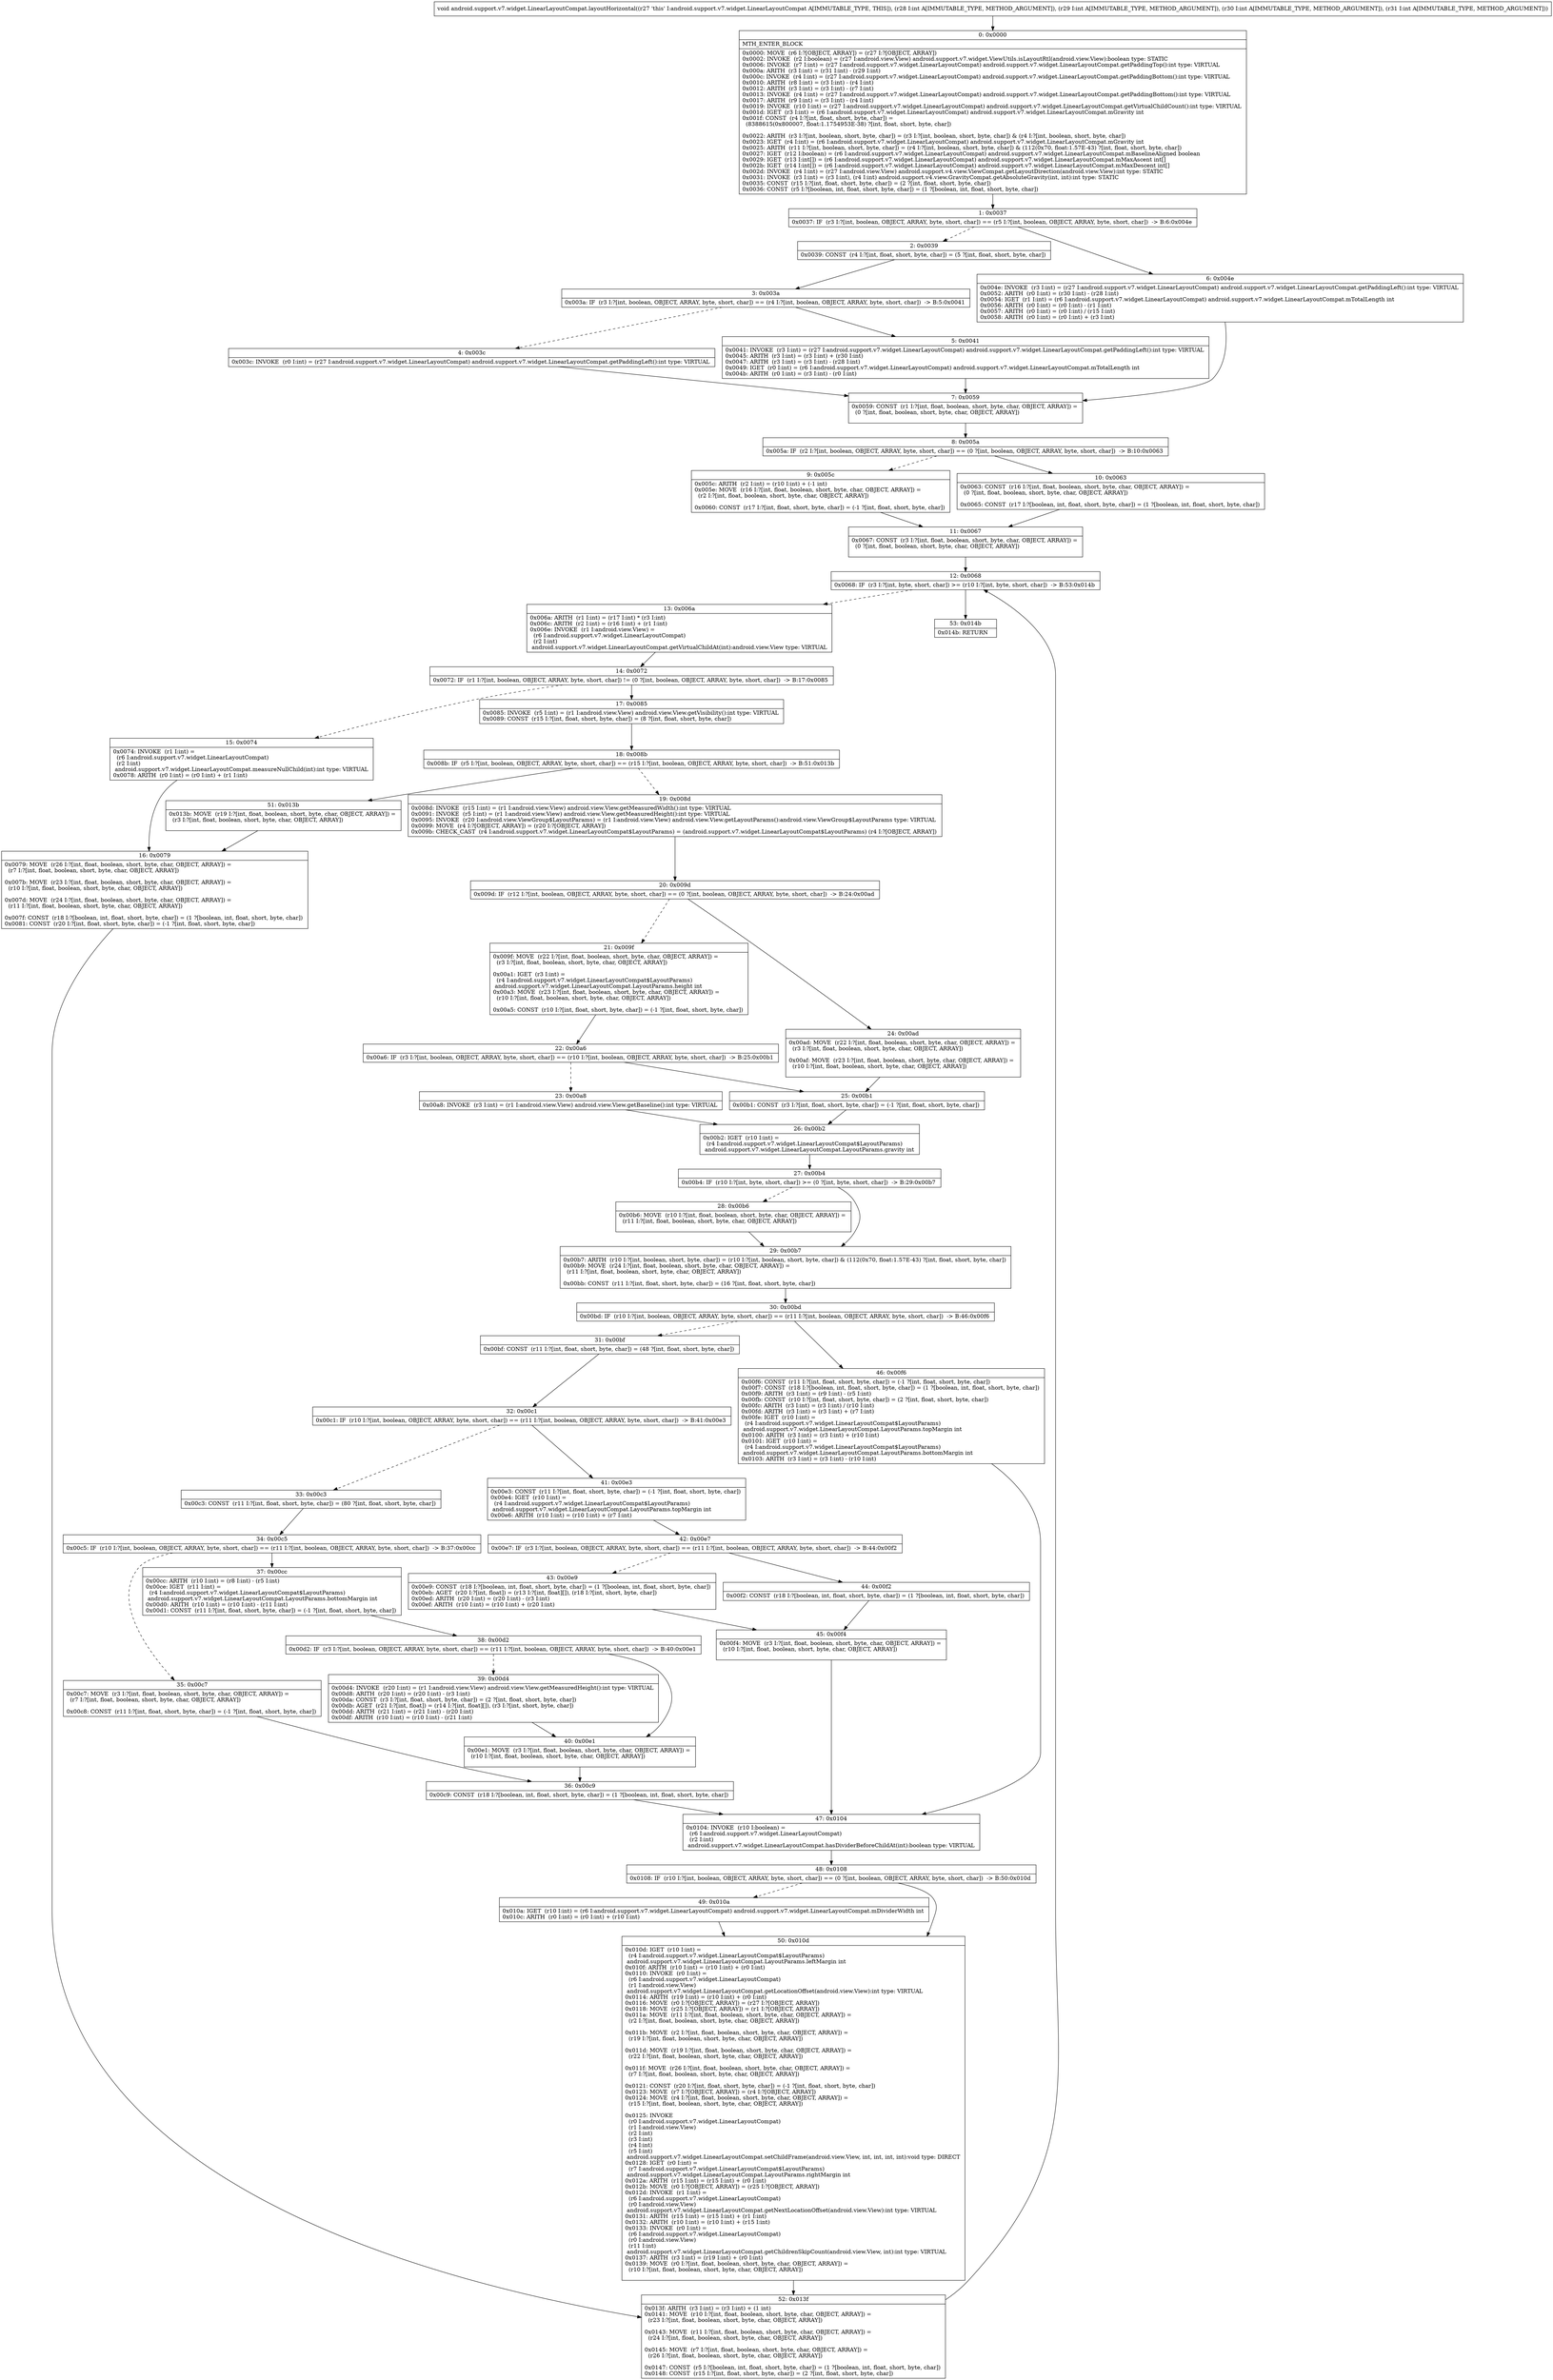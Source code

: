 digraph "CFG forandroid.support.v7.widget.LinearLayoutCompat.layoutHorizontal(IIII)V" {
Node_0 [shape=record,label="{0\:\ 0x0000|MTH_ENTER_BLOCK\l|0x0000: MOVE  (r6 I:?[OBJECT, ARRAY]) = (r27 I:?[OBJECT, ARRAY]) \l0x0002: INVOKE  (r2 I:boolean) = (r27 I:android.view.View) android.support.v7.widget.ViewUtils.isLayoutRtl(android.view.View):boolean type: STATIC \l0x0006: INVOKE  (r7 I:int) = (r27 I:android.support.v7.widget.LinearLayoutCompat) android.support.v7.widget.LinearLayoutCompat.getPaddingTop():int type: VIRTUAL \l0x000a: ARITH  (r3 I:int) = (r31 I:int) \- (r29 I:int) \l0x000c: INVOKE  (r4 I:int) = (r27 I:android.support.v7.widget.LinearLayoutCompat) android.support.v7.widget.LinearLayoutCompat.getPaddingBottom():int type: VIRTUAL \l0x0010: ARITH  (r8 I:int) = (r3 I:int) \- (r4 I:int) \l0x0012: ARITH  (r3 I:int) = (r3 I:int) \- (r7 I:int) \l0x0013: INVOKE  (r4 I:int) = (r27 I:android.support.v7.widget.LinearLayoutCompat) android.support.v7.widget.LinearLayoutCompat.getPaddingBottom():int type: VIRTUAL \l0x0017: ARITH  (r9 I:int) = (r3 I:int) \- (r4 I:int) \l0x0019: INVOKE  (r10 I:int) = (r27 I:android.support.v7.widget.LinearLayoutCompat) android.support.v7.widget.LinearLayoutCompat.getVirtualChildCount():int type: VIRTUAL \l0x001d: IGET  (r3 I:int) = (r6 I:android.support.v7.widget.LinearLayoutCompat) android.support.v7.widget.LinearLayoutCompat.mGravity int \l0x001f: CONST  (r4 I:?[int, float, short, byte, char]) = \l  (8388615(0x800007, float:1.1754953E\-38) ?[int, float, short, byte, char])\l \l0x0022: ARITH  (r3 I:?[int, boolean, short, byte, char]) = (r3 I:?[int, boolean, short, byte, char]) & (r4 I:?[int, boolean, short, byte, char]) \l0x0023: IGET  (r4 I:int) = (r6 I:android.support.v7.widget.LinearLayoutCompat) android.support.v7.widget.LinearLayoutCompat.mGravity int \l0x0025: ARITH  (r11 I:?[int, boolean, short, byte, char]) = (r4 I:?[int, boolean, short, byte, char]) & (112(0x70, float:1.57E\-43) ?[int, float, short, byte, char]) \l0x0027: IGET  (r12 I:boolean) = (r6 I:android.support.v7.widget.LinearLayoutCompat) android.support.v7.widget.LinearLayoutCompat.mBaselineAligned boolean \l0x0029: IGET  (r13 I:int[]) = (r6 I:android.support.v7.widget.LinearLayoutCompat) android.support.v7.widget.LinearLayoutCompat.mMaxAscent int[] \l0x002b: IGET  (r14 I:int[]) = (r6 I:android.support.v7.widget.LinearLayoutCompat) android.support.v7.widget.LinearLayoutCompat.mMaxDescent int[] \l0x002d: INVOKE  (r4 I:int) = (r27 I:android.view.View) android.support.v4.view.ViewCompat.getLayoutDirection(android.view.View):int type: STATIC \l0x0031: INVOKE  (r3 I:int) = (r3 I:int), (r4 I:int) android.support.v4.view.GravityCompat.getAbsoluteGravity(int, int):int type: STATIC \l0x0035: CONST  (r15 I:?[int, float, short, byte, char]) = (2 ?[int, float, short, byte, char]) \l0x0036: CONST  (r5 I:?[boolean, int, float, short, byte, char]) = (1 ?[boolean, int, float, short, byte, char]) \l}"];
Node_1 [shape=record,label="{1\:\ 0x0037|0x0037: IF  (r3 I:?[int, boolean, OBJECT, ARRAY, byte, short, char]) == (r5 I:?[int, boolean, OBJECT, ARRAY, byte, short, char])  \-\> B:6:0x004e \l}"];
Node_2 [shape=record,label="{2\:\ 0x0039|0x0039: CONST  (r4 I:?[int, float, short, byte, char]) = (5 ?[int, float, short, byte, char]) \l}"];
Node_3 [shape=record,label="{3\:\ 0x003a|0x003a: IF  (r3 I:?[int, boolean, OBJECT, ARRAY, byte, short, char]) == (r4 I:?[int, boolean, OBJECT, ARRAY, byte, short, char])  \-\> B:5:0x0041 \l}"];
Node_4 [shape=record,label="{4\:\ 0x003c|0x003c: INVOKE  (r0 I:int) = (r27 I:android.support.v7.widget.LinearLayoutCompat) android.support.v7.widget.LinearLayoutCompat.getPaddingLeft():int type: VIRTUAL \l}"];
Node_5 [shape=record,label="{5\:\ 0x0041|0x0041: INVOKE  (r3 I:int) = (r27 I:android.support.v7.widget.LinearLayoutCompat) android.support.v7.widget.LinearLayoutCompat.getPaddingLeft():int type: VIRTUAL \l0x0045: ARITH  (r3 I:int) = (r3 I:int) + (r30 I:int) \l0x0047: ARITH  (r3 I:int) = (r3 I:int) \- (r28 I:int) \l0x0049: IGET  (r0 I:int) = (r6 I:android.support.v7.widget.LinearLayoutCompat) android.support.v7.widget.LinearLayoutCompat.mTotalLength int \l0x004b: ARITH  (r0 I:int) = (r3 I:int) \- (r0 I:int) \l}"];
Node_6 [shape=record,label="{6\:\ 0x004e|0x004e: INVOKE  (r3 I:int) = (r27 I:android.support.v7.widget.LinearLayoutCompat) android.support.v7.widget.LinearLayoutCompat.getPaddingLeft():int type: VIRTUAL \l0x0052: ARITH  (r0 I:int) = (r30 I:int) \- (r28 I:int) \l0x0054: IGET  (r1 I:int) = (r6 I:android.support.v7.widget.LinearLayoutCompat) android.support.v7.widget.LinearLayoutCompat.mTotalLength int \l0x0056: ARITH  (r0 I:int) = (r0 I:int) \- (r1 I:int) \l0x0057: ARITH  (r0 I:int) = (r0 I:int) \/ (r15 I:int) \l0x0058: ARITH  (r0 I:int) = (r0 I:int) + (r3 I:int) \l}"];
Node_7 [shape=record,label="{7\:\ 0x0059|0x0059: CONST  (r1 I:?[int, float, boolean, short, byte, char, OBJECT, ARRAY]) = \l  (0 ?[int, float, boolean, short, byte, char, OBJECT, ARRAY])\l \l}"];
Node_8 [shape=record,label="{8\:\ 0x005a|0x005a: IF  (r2 I:?[int, boolean, OBJECT, ARRAY, byte, short, char]) == (0 ?[int, boolean, OBJECT, ARRAY, byte, short, char])  \-\> B:10:0x0063 \l}"];
Node_9 [shape=record,label="{9\:\ 0x005c|0x005c: ARITH  (r2 I:int) = (r10 I:int) + (\-1 int) \l0x005e: MOVE  (r16 I:?[int, float, boolean, short, byte, char, OBJECT, ARRAY]) = \l  (r2 I:?[int, float, boolean, short, byte, char, OBJECT, ARRAY])\l \l0x0060: CONST  (r17 I:?[int, float, short, byte, char]) = (\-1 ?[int, float, short, byte, char]) \l}"];
Node_10 [shape=record,label="{10\:\ 0x0063|0x0063: CONST  (r16 I:?[int, float, boolean, short, byte, char, OBJECT, ARRAY]) = \l  (0 ?[int, float, boolean, short, byte, char, OBJECT, ARRAY])\l \l0x0065: CONST  (r17 I:?[boolean, int, float, short, byte, char]) = (1 ?[boolean, int, float, short, byte, char]) \l}"];
Node_11 [shape=record,label="{11\:\ 0x0067|0x0067: CONST  (r3 I:?[int, float, boolean, short, byte, char, OBJECT, ARRAY]) = \l  (0 ?[int, float, boolean, short, byte, char, OBJECT, ARRAY])\l \l}"];
Node_12 [shape=record,label="{12\:\ 0x0068|0x0068: IF  (r3 I:?[int, byte, short, char]) \>= (r10 I:?[int, byte, short, char])  \-\> B:53:0x014b \l}"];
Node_13 [shape=record,label="{13\:\ 0x006a|0x006a: ARITH  (r1 I:int) = (r17 I:int) * (r3 I:int) \l0x006c: ARITH  (r2 I:int) = (r16 I:int) + (r1 I:int) \l0x006e: INVOKE  (r1 I:android.view.View) = \l  (r6 I:android.support.v7.widget.LinearLayoutCompat)\l  (r2 I:int)\l android.support.v7.widget.LinearLayoutCompat.getVirtualChildAt(int):android.view.View type: VIRTUAL \l}"];
Node_14 [shape=record,label="{14\:\ 0x0072|0x0072: IF  (r1 I:?[int, boolean, OBJECT, ARRAY, byte, short, char]) != (0 ?[int, boolean, OBJECT, ARRAY, byte, short, char])  \-\> B:17:0x0085 \l}"];
Node_15 [shape=record,label="{15\:\ 0x0074|0x0074: INVOKE  (r1 I:int) = \l  (r6 I:android.support.v7.widget.LinearLayoutCompat)\l  (r2 I:int)\l android.support.v7.widget.LinearLayoutCompat.measureNullChild(int):int type: VIRTUAL \l0x0078: ARITH  (r0 I:int) = (r0 I:int) + (r1 I:int) \l}"];
Node_16 [shape=record,label="{16\:\ 0x0079|0x0079: MOVE  (r26 I:?[int, float, boolean, short, byte, char, OBJECT, ARRAY]) = \l  (r7 I:?[int, float, boolean, short, byte, char, OBJECT, ARRAY])\l \l0x007b: MOVE  (r23 I:?[int, float, boolean, short, byte, char, OBJECT, ARRAY]) = \l  (r10 I:?[int, float, boolean, short, byte, char, OBJECT, ARRAY])\l \l0x007d: MOVE  (r24 I:?[int, float, boolean, short, byte, char, OBJECT, ARRAY]) = \l  (r11 I:?[int, float, boolean, short, byte, char, OBJECT, ARRAY])\l \l0x007f: CONST  (r18 I:?[boolean, int, float, short, byte, char]) = (1 ?[boolean, int, float, short, byte, char]) \l0x0081: CONST  (r20 I:?[int, float, short, byte, char]) = (\-1 ?[int, float, short, byte, char]) \l}"];
Node_17 [shape=record,label="{17\:\ 0x0085|0x0085: INVOKE  (r5 I:int) = (r1 I:android.view.View) android.view.View.getVisibility():int type: VIRTUAL \l0x0089: CONST  (r15 I:?[int, float, short, byte, char]) = (8 ?[int, float, short, byte, char]) \l}"];
Node_18 [shape=record,label="{18\:\ 0x008b|0x008b: IF  (r5 I:?[int, boolean, OBJECT, ARRAY, byte, short, char]) == (r15 I:?[int, boolean, OBJECT, ARRAY, byte, short, char])  \-\> B:51:0x013b \l}"];
Node_19 [shape=record,label="{19\:\ 0x008d|0x008d: INVOKE  (r15 I:int) = (r1 I:android.view.View) android.view.View.getMeasuredWidth():int type: VIRTUAL \l0x0091: INVOKE  (r5 I:int) = (r1 I:android.view.View) android.view.View.getMeasuredHeight():int type: VIRTUAL \l0x0095: INVOKE  (r20 I:android.view.ViewGroup$LayoutParams) = (r1 I:android.view.View) android.view.View.getLayoutParams():android.view.ViewGroup$LayoutParams type: VIRTUAL \l0x0099: MOVE  (r4 I:?[OBJECT, ARRAY]) = (r20 I:?[OBJECT, ARRAY]) \l0x009b: CHECK_CAST  (r4 I:android.support.v7.widget.LinearLayoutCompat$LayoutParams) = (android.support.v7.widget.LinearLayoutCompat$LayoutParams) (r4 I:?[OBJECT, ARRAY]) \l}"];
Node_20 [shape=record,label="{20\:\ 0x009d|0x009d: IF  (r12 I:?[int, boolean, OBJECT, ARRAY, byte, short, char]) == (0 ?[int, boolean, OBJECT, ARRAY, byte, short, char])  \-\> B:24:0x00ad \l}"];
Node_21 [shape=record,label="{21\:\ 0x009f|0x009f: MOVE  (r22 I:?[int, float, boolean, short, byte, char, OBJECT, ARRAY]) = \l  (r3 I:?[int, float, boolean, short, byte, char, OBJECT, ARRAY])\l \l0x00a1: IGET  (r3 I:int) = \l  (r4 I:android.support.v7.widget.LinearLayoutCompat$LayoutParams)\l android.support.v7.widget.LinearLayoutCompat.LayoutParams.height int \l0x00a3: MOVE  (r23 I:?[int, float, boolean, short, byte, char, OBJECT, ARRAY]) = \l  (r10 I:?[int, float, boolean, short, byte, char, OBJECT, ARRAY])\l \l0x00a5: CONST  (r10 I:?[int, float, short, byte, char]) = (\-1 ?[int, float, short, byte, char]) \l}"];
Node_22 [shape=record,label="{22\:\ 0x00a6|0x00a6: IF  (r3 I:?[int, boolean, OBJECT, ARRAY, byte, short, char]) == (r10 I:?[int, boolean, OBJECT, ARRAY, byte, short, char])  \-\> B:25:0x00b1 \l}"];
Node_23 [shape=record,label="{23\:\ 0x00a8|0x00a8: INVOKE  (r3 I:int) = (r1 I:android.view.View) android.view.View.getBaseline():int type: VIRTUAL \l}"];
Node_24 [shape=record,label="{24\:\ 0x00ad|0x00ad: MOVE  (r22 I:?[int, float, boolean, short, byte, char, OBJECT, ARRAY]) = \l  (r3 I:?[int, float, boolean, short, byte, char, OBJECT, ARRAY])\l \l0x00af: MOVE  (r23 I:?[int, float, boolean, short, byte, char, OBJECT, ARRAY]) = \l  (r10 I:?[int, float, boolean, short, byte, char, OBJECT, ARRAY])\l \l}"];
Node_25 [shape=record,label="{25\:\ 0x00b1|0x00b1: CONST  (r3 I:?[int, float, short, byte, char]) = (\-1 ?[int, float, short, byte, char]) \l}"];
Node_26 [shape=record,label="{26\:\ 0x00b2|0x00b2: IGET  (r10 I:int) = \l  (r4 I:android.support.v7.widget.LinearLayoutCompat$LayoutParams)\l android.support.v7.widget.LinearLayoutCompat.LayoutParams.gravity int \l}"];
Node_27 [shape=record,label="{27\:\ 0x00b4|0x00b4: IF  (r10 I:?[int, byte, short, char]) \>= (0 ?[int, byte, short, char])  \-\> B:29:0x00b7 \l}"];
Node_28 [shape=record,label="{28\:\ 0x00b6|0x00b6: MOVE  (r10 I:?[int, float, boolean, short, byte, char, OBJECT, ARRAY]) = \l  (r11 I:?[int, float, boolean, short, byte, char, OBJECT, ARRAY])\l \l}"];
Node_29 [shape=record,label="{29\:\ 0x00b7|0x00b7: ARITH  (r10 I:?[int, boolean, short, byte, char]) = (r10 I:?[int, boolean, short, byte, char]) & (112(0x70, float:1.57E\-43) ?[int, float, short, byte, char]) \l0x00b9: MOVE  (r24 I:?[int, float, boolean, short, byte, char, OBJECT, ARRAY]) = \l  (r11 I:?[int, float, boolean, short, byte, char, OBJECT, ARRAY])\l \l0x00bb: CONST  (r11 I:?[int, float, short, byte, char]) = (16 ?[int, float, short, byte, char]) \l}"];
Node_30 [shape=record,label="{30\:\ 0x00bd|0x00bd: IF  (r10 I:?[int, boolean, OBJECT, ARRAY, byte, short, char]) == (r11 I:?[int, boolean, OBJECT, ARRAY, byte, short, char])  \-\> B:46:0x00f6 \l}"];
Node_31 [shape=record,label="{31\:\ 0x00bf|0x00bf: CONST  (r11 I:?[int, float, short, byte, char]) = (48 ?[int, float, short, byte, char]) \l}"];
Node_32 [shape=record,label="{32\:\ 0x00c1|0x00c1: IF  (r10 I:?[int, boolean, OBJECT, ARRAY, byte, short, char]) == (r11 I:?[int, boolean, OBJECT, ARRAY, byte, short, char])  \-\> B:41:0x00e3 \l}"];
Node_33 [shape=record,label="{33\:\ 0x00c3|0x00c3: CONST  (r11 I:?[int, float, short, byte, char]) = (80 ?[int, float, short, byte, char]) \l}"];
Node_34 [shape=record,label="{34\:\ 0x00c5|0x00c5: IF  (r10 I:?[int, boolean, OBJECT, ARRAY, byte, short, char]) == (r11 I:?[int, boolean, OBJECT, ARRAY, byte, short, char])  \-\> B:37:0x00cc \l}"];
Node_35 [shape=record,label="{35\:\ 0x00c7|0x00c7: MOVE  (r3 I:?[int, float, boolean, short, byte, char, OBJECT, ARRAY]) = \l  (r7 I:?[int, float, boolean, short, byte, char, OBJECT, ARRAY])\l \l0x00c8: CONST  (r11 I:?[int, float, short, byte, char]) = (\-1 ?[int, float, short, byte, char]) \l}"];
Node_36 [shape=record,label="{36\:\ 0x00c9|0x00c9: CONST  (r18 I:?[boolean, int, float, short, byte, char]) = (1 ?[boolean, int, float, short, byte, char]) \l}"];
Node_37 [shape=record,label="{37\:\ 0x00cc|0x00cc: ARITH  (r10 I:int) = (r8 I:int) \- (r5 I:int) \l0x00ce: IGET  (r11 I:int) = \l  (r4 I:android.support.v7.widget.LinearLayoutCompat$LayoutParams)\l android.support.v7.widget.LinearLayoutCompat.LayoutParams.bottomMargin int \l0x00d0: ARITH  (r10 I:int) = (r10 I:int) \- (r11 I:int) \l0x00d1: CONST  (r11 I:?[int, float, short, byte, char]) = (\-1 ?[int, float, short, byte, char]) \l}"];
Node_38 [shape=record,label="{38\:\ 0x00d2|0x00d2: IF  (r3 I:?[int, boolean, OBJECT, ARRAY, byte, short, char]) == (r11 I:?[int, boolean, OBJECT, ARRAY, byte, short, char])  \-\> B:40:0x00e1 \l}"];
Node_39 [shape=record,label="{39\:\ 0x00d4|0x00d4: INVOKE  (r20 I:int) = (r1 I:android.view.View) android.view.View.getMeasuredHeight():int type: VIRTUAL \l0x00d8: ARITH  (r20 I:int) = (r20 I:int) \- (r3 I:int) \l0x00da: CONST  (r3 I:?[int, float, short, byte, char]) = (2 ?[int, float, short, byte, char]) \l0x00db: AGET  (r21 I:?[int, float]) = (r14 I:?[int, float][]), (r3 I:?[int, short, byte, char]) \l0x00dd: ARITH  (r21 I:int) = (r21 I:int) \- (r20 I:int) \l0x00df: ARITH  (r10 I:int) = (r10 I:int) \- (r21 I:int) \l}"];
Node_40 [shape=record,label="{40\:\ 0x00e1|0x00e1: MOVE  (r3 I:?[int, float, boolean, short, byte, char, OBJECT, ARRAY]) = \l  (r10 I:?[int, float, boolean, short, byte, char, OBJECT, ARRAY])\l \l}"];
Node_41 [shape=record,label="{41\:\ 0x00e3|0x00e3: CONST  (r11 I:?[int, float, short, byte, char]) = (\-1 ?[int, float, short, byte, char]) \l0x00e4: IGET  (r10 I:int) = \l  (r4 I:android.support.v7.widget.LinearLayoutCompat$LayoutParams)\l android.support.v7.widget.LinearLayoutCompat.LayoutParams.topMargin int \l0x00e6: ARITH  (r10 I:int) = (r10 I:int) + (r7 I:int) \l}"];
Node_42 [shape=record,label="{42\:\ 0x00e7|0x00e7: IF  (r3 I:?[int, boolean, OBJECT, ARRAY, byte, short, char]) == (r11 I:?[int, boolean, OBJECT, ARRAY, byte, short, char])  \-\> B:44:0x00f2 \l}"];
Node_43 [shape=record,label="{43\:\ 0x00e9|0x00e9: CONST  (r18 I:?[boolean, int, float, short, byte, char]) = (1 ?[boolean, int, float, short, byte, char]) \l0x00eb: AGET  (r20 I:?[int, float]) = (r13 I:?[int, float][]), (r18 I:?[int, short, byte, char]) \l0x00ed: ARITH  (r20 I:int) = (r20 I:int) \- (r3 I:int) \l0x00ef: ARITH  (r10 I:int) = (r10 I:int) + (r20 I:int) \l}"];
Node_44 [shape=record,label="{44\:\ 0x00f2|0x00f2: CONST  (r18 I:?[boolean, int, float, short, byte, char]) = (1 ?[boolean, int, float, short, byte, char]) \l}"];
Node_45 [shape=record,label="{45\:\ 0x00f4|0x00f4: MOVE  (r3 I:?[int, float, boolean, short, byte, char, OBJECT, ARRAY]) = \l  (r10 I:?[int, float, boolean, short, byte, char, OBJECT, ARRAY])\l \l}"];
Node_46 [shape=record,label="{46\:\ 0x00f6|0x00f6: CONST  (r11 I:?[int, float, short, byte, char]) = (\-1 ?[int, float, short, byte, char]) \l0x00f7: CONST  (r18 I:?[boolean, int, float, short, byte, char]) = (1 ?[boolean, int, float, short, byte, char]) \l0x00f9: ARITH  (r3 I:int) = (r9 I:int) \- (r5 I:int) \l0x00fb: CONST  (r10 I:?[int, float, short, byte, char]) = (2 ?[int, float, short, byte, char]) \l0x00fc: ARITH  (r3 I:int) = (r3 I:int) \/ (r10 I:int) \l0x00fd: ARITH  (r3 I:int) = (r3 I:int) + (r7 I:int) \l0x00fe: IGET  (r10 I:int) = \l  (r4 I:android.support.v7.widget.LinearLayoutCompat$LayoutParams)\l android.support.v7.widget.LinearLayoutCompat.LayoutParams.topMargin int \l0x0100: ARITH  (r3 I:int) = (r3 I:int) + (r10 I:int) \l0x0101: IGET  (r10 I:int) = \l  (r4 I:android.support.v7.widget.LinearLayoutCompat$LayoutParams)\l android.support.v7.widget.LinearLayoutCompat.LayoutParams.bottomMargin int \l0x0103: ARITH  (r3 I:int) = (r3 I:int) \- (r10 I:int) \l}"];
Node_47 [shape=record,label="{47\:\ 0x0104|0x0104: INVOKE  (r10 I:boolean) = \l  (r6 I:android.support.v7.widget.LinearLayoutCompat)\l  (r2 I:int)\l android.support.v7.widget.LinearLayoutCompat.hasDividerBeforeChildAt(int):boolean type: VIRTUAL \l}"];
Node_48 [shape=record,label="{48\:\ 0x0108|0x0108: IF  (r10 I:?[int, boolean, OBJECT, ARRAY, byte, short, char]) == (0 ?[int, boolean, OBJECT, ARRAY, byte, short, char])  \-\> B:50:0x010d \l}"];
Node_49 [shape=record,label="{49\:\ 0x010a|0x010a: IGET  (r10 I:int) = (r6 I:android.support.v7.widget.LinearLayoutCompat) android.support.v7.widget.LinearLayoutCompat.mDividerWidth int \l0x010c: ARITH  (r0 I:int) = (r0 I:int) + (r10 I:int) \l}"];
Node_50 [shape=record,label="{50\:\ 0x010d|0x010d: IGET  (r10 I:int) = \l  (r4 I:android.support.v7.widget.LinearLayoutCompat$LayoutParams)\l android.support.v7.widget.LinearLayoutCompat.LayoutParams.leftMargin int \l0x010f: ARITH  (r10 I:int) = (r10 I:int) + (r0 I:int) \l0x0110: INVOKE  (r0 I:int) = \l  (r6 I:android.support.v7.widget.LinearLayoutCompat)\l  (r1 I:android.view.View)\l android.support.v7.widget.LinearLayoutCompat.getLocationOffset(android.view.View):int type: VIRTUAL \l0x0114: ARITH  (r19 I:int) = (r10 I:int) + (r0 I:int) \l0x0116: MOVE  (r0 I:?[OBJECT, ARRAY]) = (r27 I:?[OBJECT, ARRAY]) \l0x0118: MOVE  (r25 I:?[OBJECT, ARRAY]) = (r1 I:?[OBJECT, ARRAY]) \l0x011a: MOVE  (r11 I:?[int, float, boolean, short, byte, char, OBJECT, ARRAY]) = \l  (r2 I:?[int, float, boolean, short, byte, char, OBJECT, ARRAY])\l \l0x011b: MOVE  (r2 I:?[int, float, boolean, short, byte, char, OBJECT, ARRAY]) = \l  (r19 I:?[int, float, boolean, short, byte, char, OBJECT, ARRAY])\l \l0x011d: MOVE  (r19 I:?[int, float, boolean, short, byte, char, OBJECT, ARRAY]) = \l  (r22 I:?[int, float, boolean, short, byte, char, OBJECT, ARRAY])\l \l0x011f: MOVE  (r26 I:?[int, float, boolean, short, byte, char, OBJECT, ARRAY]) = \l  (r7 I:?[int, float, boolean, short, byte, char, OBJECT, ARRAY])\l \l0x0121: CONST  (r20 I:?[int, float, short, byte, char]) = (\-1 ?[int, float, short, byte, char]) \l0x0123: MOVE  (r7 I:?[OBJECT, ARRAY]) = (r4 I:?[OBJECT, ARRAY]) \l0x0124: MOVE  (r4 I:?[int, float, boolean, short, byte, char, OBJECT, ARRAY]) = \l  (r15 I:?[int, float, boolean, short, byte, char, OBJECT, ARRAY])\l \l0x0125: INVOKE  \l  (r0 I:android.support.v7.widget.LinearLayoutCompat)\l  (r1 I:android.view.View)\l  (r2 I:int)\l  (r3 I:int)\l  (r4 I:int)\l  (r5 I:int)\l android.support.v7.widget.LinearLayoutCompat.setChildFrame(android.view.View, int, int, int, int):void type: DIRECT \l0x0128: IGET  (r0 I:int) = \l  (r7 I:android.support.v7.widget.LinearLayoutCompat$LayoutParams)\l android.support.v7.widget.LinearLayoutCompat.LayoutParams.rightMargin int \l0x012a: ARITH  (r15 I:int) = (r15 I:int) + (r0 I:int) \l0x012b: MOVE  (r0 I:?[OBJECT, ARRAY]) = (r25 I:?[OBJECT, ARRAY]) \l0x012d: INVOKE  (r1 I:int) = \l  (r6 I:android.support.v7.widget.LinearLayoutCompat)\l  (r0 I:android.view.View)\l android.support.v7.widget.LinearLayoutCompat.getNextLocationOffset(android.view.View):int type: VIRTUAL \l0x0131: ARITH  (r15 I:int) = (r15 I:int) + (r1 I:int) \l0x0132: ARITH  (r10 I:int) = (r10 I:int) + (r15 I:int) \l0x0133: INVOKE  (r0 I:int) = \l  (r6 I:android.support.v7.widget.LinearLayoutCompat)\l  (r0 I:android.view.View)\l  (r11 I:int)\l android.support.v7.widget.LinearLayoutCompat.getChildrenSkipCount(android.view.View, int):int type: VIRTUAL \l0x0137: ARITH  (r3 I:int) = (r19 I:int) + (r0 I:int) \l0x0139: MOVE  (r0 I:?[int, float, boolean, short, byte, char, OBJECT, ARRAY]) = \l  (r10 I:?[int, float, boolean, short, byte, char, OBJECT, ARRAY])\l \l}"];
Node_51 [shape=record,label="{51\:\ 0x013b|0x013b: MOVE  (r19 I:?[int, float, boolean, short, byte, char, OBJECT, ARRAY]) = \l  (r3 I:?[int, float, boolean, short, byte, char, OBJECT, ARRAY])\l \l}"];
Node_52 [shape=record,label="{52\:\ 0x013f|0x013f: ARITH  (r3 I:int) = (r3 I:int) + (1 int) \l0x0141: MOVE  (r10 I:?[int, float, boolean, short, byte, char, OBJECT, ARRAY]) = \l  (r23 I:?[int, float, boolean, short, byte, char, OBJECT, ARRAY])\l \l0x0143: MOVE  (r11 I:?[int, float, boolean, short, byte, char, OBJECT, ARRAY]) = \l  (r24 I:?[int, float, boolean, short, byte, char, OBJECT, ARRAY])\l \l0x0145: MOVE  (r7 I:?[int, float, boolean, short, byte, char, OBJECT, ARRAY]) = \l  (r26 I:?[int, float, boolean, short, byte, char, OBJECT, ARRAY])\l \l0x0147: CONST  (r5 I:?[boolean, int, float, short, byte, char]) = (1 ?[boolean, int, float, short, byte, char]) \l0x0148: CONST  (r15 I:?[int, float, short, byte, char]) = (2 ?[int, float, short, byte, char]) \l}"];
Node_53 [shape=record,label="{53\:\ 0x014b|0x014b: RETURN   \l}"];
MethodNode[shape=record,label="{void android.support.v7.widget.LinearLayoutCompat.layoutHorizontal((r27 'this' I:android.support.v7.widget.LinearLayoutCompat A[IMMUTABLE_TYPE, THIS]), (r28 I:int A[IMMUTABLE_TYPE, METHOD_ARGUMENT]), (r29 I:int A[IMMUTABLE_TYPE, METHOD_ARGUMENT]), (r30 I:int A[IMMUTABLE_TYPE, METHOD_ARGUMENT]), (r31 I:int A[IMMUTABLE_TYPE, METHOD_ARGUMENT])) }"];
MethodNode -> Node_0;
Node_0 -> Node_1;
Node_1 -> Node_2[style=dashed];
Node_1 -> Node_6;
Node_2 -> Node_3;
Node_3 -> Node_4[style=dashed];
Node_3 -> Node_5;
Node_4 -> Node_7;
Node_5 -> Node_7;
Node_6 -> Node_7;
Node_7 -> Node_8;
Node_8 -> Node_9[style=dashed];
Node_8 -> Node_10;
Node_9 -> Node_11;
Node_10 -> Node_11;
Node_11 -> Node_12;
Node_12 -> Node_13[style=dashed];
Node_12 -> Node_53;
Node_13 -> Node_14;
Node_14 -> Node_15[style=dashed];
Node_14 -> Node_17;
Node_15 -> Node_16;
Node_16 -> Node_52;
Node_17 -> Node_18;
Node_18 -> Node_19[style=dashed];
Node_18 -> Node_51;
Node_19 -> Node_20;
Node_20 -> Node_21[style=dashed];
Node_20 -> Node_24;
Node_21 -> Node_22;
Node_22 -> Node_23[style=dashed];
Node_22 -> Node_25;
Node_23 -> Node_26;
Node_24 -> Node_25;
Node_25 -> Node_26;
Node_26 -> Node_27;
Node_27 -> Node_28[style=dashed];
Node_27 -> Node_29;
Node_28 -> Node_29;
Node_29 -> Node_30;
Node_30 -> Node_31[style=dashed];
Node_30 -> Node_46;
Node_31 -> Node_32;
Node_32 -> Node_33[style=dashed];
Node_32 -> Node_41;
Node_33 -> Node_34;
Node_34 -> Node_35[style=dashed];
Node_34 -> Node_37;
Node_35 -> Node_36;
Node_36 -> Node_47;
Node_37 -> Node_38;
Node_38 -> Node_39[style=dashed];
Node_38 -> Node_40;
Node_39 -> Node_40;
Node_40 -> Node_36;
Node_41 -> Node_42;
Node_42 -> Node_43[style=dashed];
Node_42 -> Node_44;
Node_43 -> Node_45;
Node_44 -> Node_45;
Node_45 -> Node_47;
Node_46 -> Node_47;
Node_47 -> Node_48;
Node_48 -> Node_49[style=dashed];
Node_48 -> Node_50;
Node_49 -> Node_50;
Node_50 -> Node_52;
Node_51 -> Node_16;
Node_52 -> Node_12;
}

